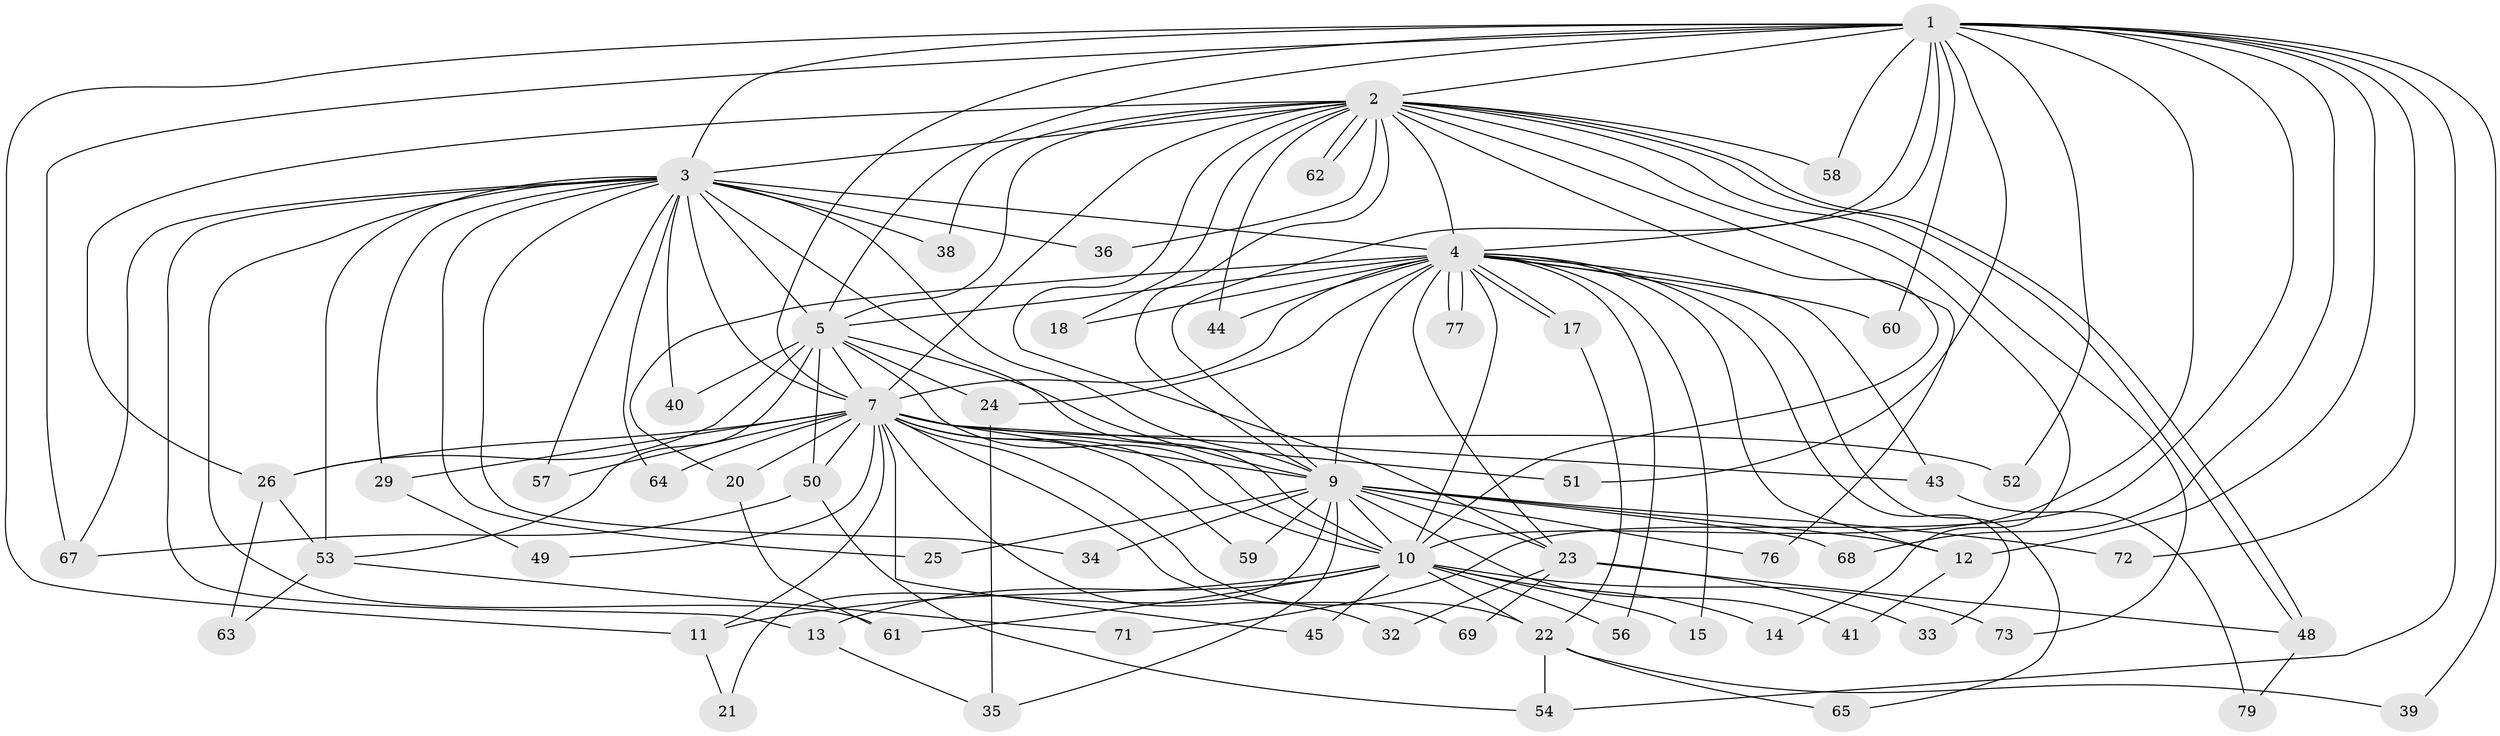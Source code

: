 // original degree distribution, {13: 0.012195121951219513, 25: 0.012195121951219513, 19: 0.012195121951219513, 21: 0.024390243902439025, 15: 0.012195121951219513, 14: 0.012195121951219513, 29: 0.012195121951219513, 17: 0.012195121951219513, 18: 0.012195121951219513, 4: 0.12195121951219512, 3: 0.13414634146341464, 2: 0.5853658536585366, 6: 0.024390243902439025, 5: 0.012195121951219513}
// Generated by graph-tools (version 1.1) at 2025/11/02/27/25 16:11:08]
// undirected, 61 vertices, 145 edges
graph export_dot {
graph [start="1"]
  node [color=gray90,style=filled];
  1 [super="+8"];
  2 [super="+55"];
  3 [super="+19"];
  4 [super="+6"];
  5 [super="+27"];
  7 [super="+30"];
  9 [super="+37"];
  10 [super="+16"];
  11 [super="+42"];
  12 [super="+47"];
  13 [super="+74"];
  14;
  15;
  17;
  18;
  20;
  21;
  22 [super="+31"];
  23 [super="+28"];
  24;
  25;
  26 [super="+46"];
  29;
  32;
  33;
  34;
  35 [super="+75"];
  36;
  38;
  39;
  40;
  41;
  43 [super="+78"];
  44;
  45;
  48 [super="+80"];
  49;
  50;
  51;
  52;
  53 [super="+81"];
  54 [super="+70"];
  56;
  57;
  58;
  59;
  60;
  61 [super="+66"];
  62;
  63;
  64;
  65;
  67 [super="+82"];
  68;
  69;
  71;
  72;
  73;
  76;
  77;
  79;
  1 -- 2 [weight=2];
  1 -- 3 [weight=2];
  1 -- 4 [weight=4];
  1 -- 5 [weight=2];
  1 -- 7 [weight=2];
  1 -- 9 [weight=2];
  1 -- 10 [weight=2];
  1 -- 39;
  1 -- 58;
  1 -- 71;
  1 -- 68;
  1 -- 72;
  1 -- 12;
  1 -- 51;
  1 -- 52;
  1 -- 54;
  1 -- 60;
  1 -- 11;
  1 -- 67;
  2 -- 3;
  2 -- 4 [weight=2];
  2 -- 5 [weight=3];
  2 -- 7;
  2 -- 9;
  2 -- 10;
  2 -- 14;
  2 -- 18;
  2 -- 23;
  2 -- 26;
  2 -- 36;
  2 -- 38;
  2 -- 44;
  2 -- 48;
  2 -- 48;
  2 -- 58;
  2 -- 62;
  2 -- 62;
  2 -- 73;
  2 -- 76;
  3 -- 4 [weight=3];
  3 -- 5;
  3 -- 7 [weight=2];
  3 -- 9;
  3 -- 10;
  3 -- 13;
  3 -- 25;
  3 -- 34;
  3 -- 36;
  3 -- 38;
  3 -- 53;
  3 -- 64;
  3 -- 67;
  3 -- 40;
  3 -- 57;
  3 -- 29;
  3 -- 61;
  4 -- 5 [weight=2];
  4 -- 7 [weight=2];
  4 -- 9 [weight=2];
  4 -- 10 [weight=2];
  4 -- 17;
  4 -- 17;
  4 -- 24;
  4 -- 43;
  4 -- 44;
  4 -- 56;
  4 -- 60;
  4 -- 65;
  4 -- 77;
  4 -- 77;
  4 -- 12;
  4 -- 23;
  4 -- 33;
  4 -- 15;
  4 -- 18;
  4 -- 20;
  5 -- 7;
  5 -- 9;
  5 -- 10;
  5 -- 24;
  5 -- 40;
  5 -- 50;
  5 -- 53;
  5 -- 26;
  7 -- 9 [weight=2];
  7 -- 10 [weight=2];
  7 -- 11;
  7 -- 20;
  7 -- 22;
  7 -- 26;
  7 -- 29;
  7 -- 32;
  7 -- 43 [weight=2];
  7 -- 45;
  7 -- 49;
  7 -- 50;
  7 -- 51;
  7 -- 52;
  7 -- 57;
  7 -- 59;
  7 -- 64;
  7 -- 69;
  9 -- 10;
  9 -- 12;
  9 -- 21;
  9 -- 23;
  9 -- 25;
  9 -- 34;
  9 -- 35;
  9 -- 41;
  9 -- 59;
  9 -- 68;
  9 -- 72;
  9 -- 76;
  10 -- 11;
  10 -- 13;
  10 -- 14;
  10 -- 15;
  10 -- 22;
  10 -- 45;
  10 -- 56;
  10 -- 73;
  10 -- 61;
  11 -- 21;
  12 -- 41;
  13 -- 35;
  17 -- 22;
  20 -- 61;
  22 -- 39;
  22 -- 65;
  22 -- 54;
  23 -- 32;
  23 -- 33;
  23 -- 69;
  23 -- 48;
  24 -- 35 [weight=2];
  26 -- 63;
  26 -- 53;
  29 -- 49;
  43 -- 79;
  48 -- 79;
  50 -- 54;
  50 -- 67;
  53 -- 63;
  53 -- 71;
}
